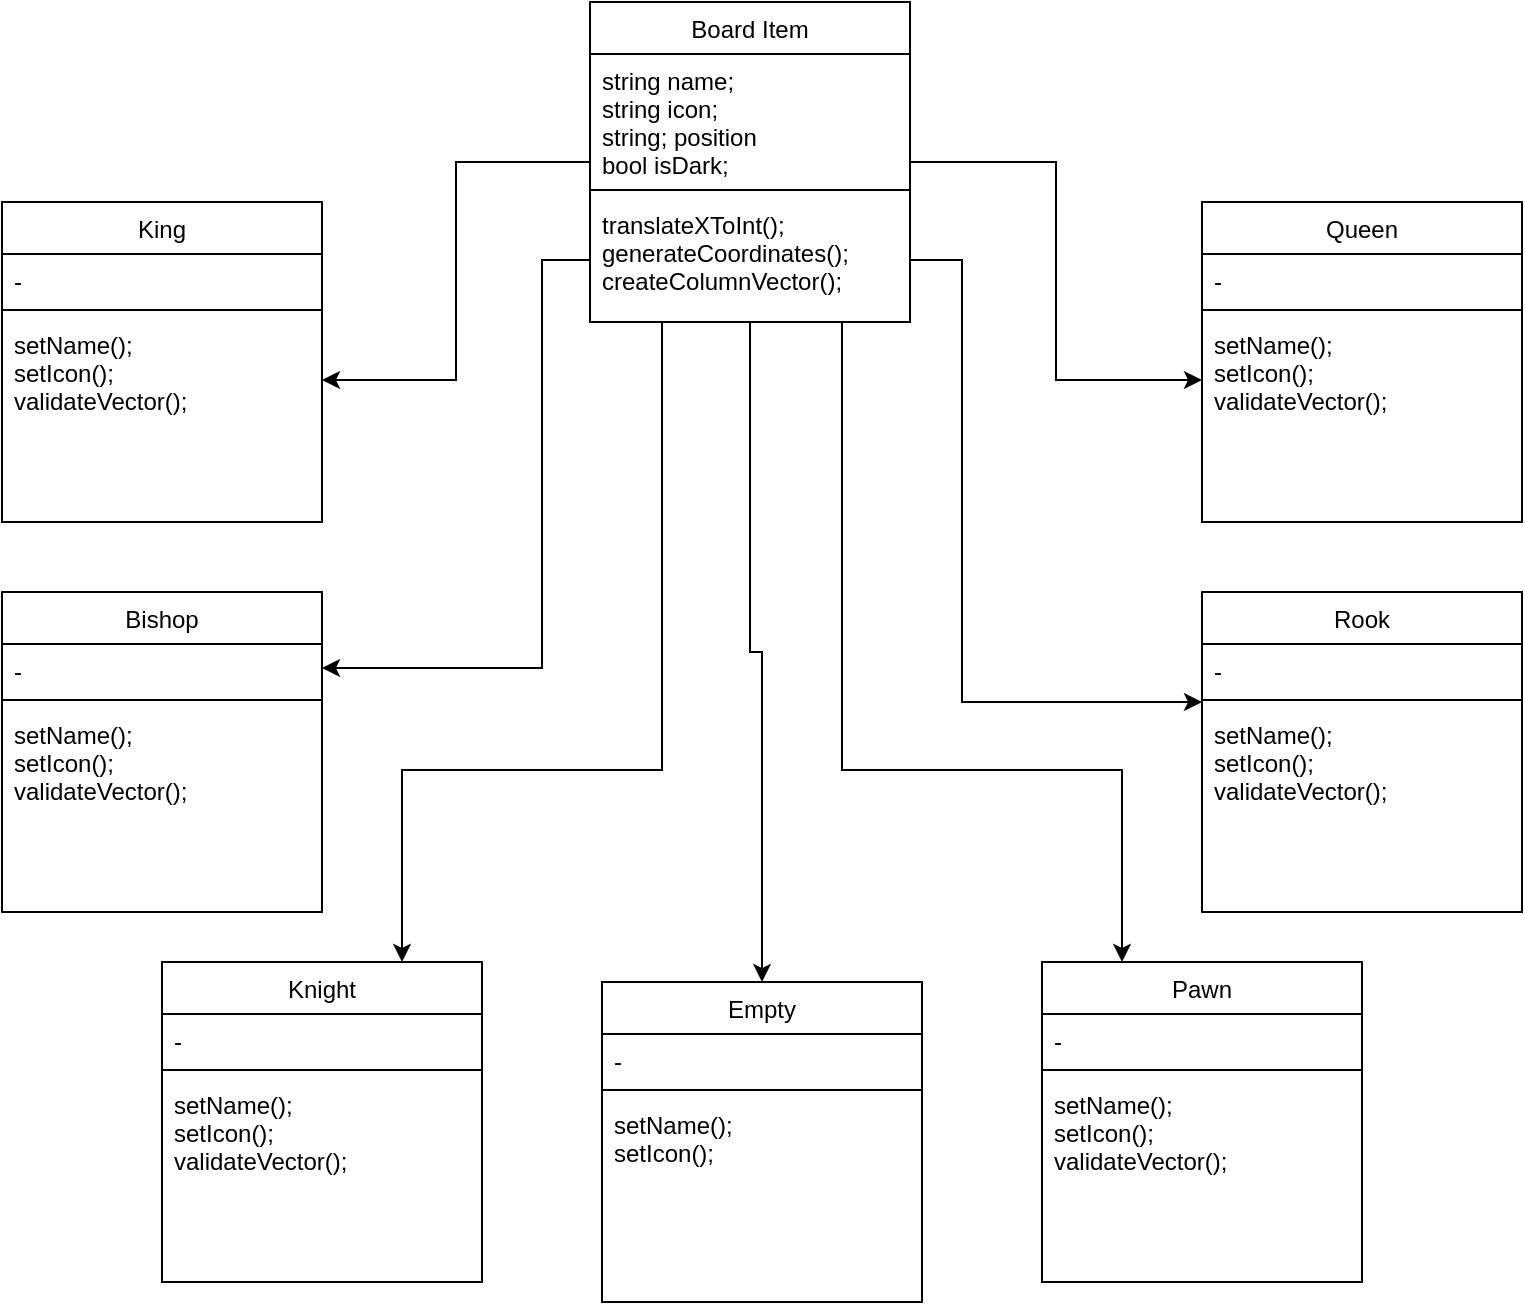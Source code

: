 <mxfile version="15.4.0" type="device"><diagram id="C5RBs43oDa-KdzZeNtuy" name="Page-1"><mxGraphModel dx="1697" dy="977" grid="1" gridSize="10" guides="1" tooltips="1" connect="1" arrows="1" fold="1" page="1" pageScale="1" pageWidth="827" pageHeight="1169" math="0" shadow="0"><root><mxCell id="WIyWlLk6GJQsqaUBKTNV-0"/><mxCell id="WIyWlLk6GJQsqaUBKTNV-1" parent="WIyWlLk6GJQsqaUBKTNV-0"/><mxCell id="kBvWd9ZfdLqAgwT0cpCL-45" style="edgeStyle=orthogonalEdgeStyle;rounded=0;orthogonalLoop=1;jettySize=auto;html=1;entryX=1;entryY=0.5;entryDx=0;entryDy=0;" edge="1" parent="WIyWlLk6GJQsqaUBKTNV-1" source="zkfFHV4jXpPFQw0GAbJ--6" target="kBvWd9ZfdLqAgwT0cpCL-3"><mxGeometry relative="1" as="geometry"/></mxCell><mxCell id="kBvWd9ZfdLqAgwT0cpCL-46" style="edgeStyle=orthogonalEdgeStyle;rounded=0;orthogonalLoop=1;jettySize=auto;html=1;entryX=0;entryY=0.5;entryDx=0;entryDy=0;" edge="1" parent="WIyWlLk6GJQsqaUBKTNV-1" source="zkfFHV4jXpPFQw0GAbJ--6" target="kBvWd9ZfdLqAgwT0cpCL-27"><mxGeometry relative="1" as="geometry"/></mxCell><mxCell id="kBvWd9ZfdLqAgwT0cpCL-47" style="edgeStyle=orthogonalEdgeStyle;rounded=0;orthogonalLoop=1;jettySize=auto;html=1;" edge="1" parent="WIyWlLk6GJQsqaUBKTNV-1" source="zkfFHV4jXpPFQw0GAbJ--6" target="kBvWd9ZfdLqAgwT0cpCL-28"><mxGeometry relative="1" as="geometry"><Array as="points"><mxPoint x="370" y="674"/><mxPoint x="240" y="674"/></Array></mxGeometry></mxCell><mxCell id="kBvWd9ZfdLqAgwT0cpCL-48" style="edgeStyle=orthogonalEdgeStyle;rounded=0;orthogonalLoop=1;jettySize=auto;html=1;entryX=0.25;entryY=0;entryDx=0;entryDy=0;" edge="1" parent="WIyWlLk6GJQsqaUBKTNV-1" source="zkfFHV4jXpPFQw0GAbJ--6" target="kBvWd9ZfdLqAgwT0cpCL-32"><mxGeometry relative="1" as="geometry"><Array as="points"><mxPoint x="460" y="674"/><mxPoint x="600" y="674"/></Array></mxGeometry></mxCell><mxCell id="kBvWd9ZfdLqAgwT0cpCL-51" style="edgeStyle=orthogonalEdgeStyle;rounded=0;orthogonalLoop=1;jettySize=auto;html=1;" edge="1" parent="WIyWlLk6GJQsqaUBKTNV-1" source="zkfFHV4jXpPFQw0GAbJ--6" target="kBvWd9ZfdLqAgwT0cpCL-36"><mxGeometry relative="1" as="geometry"/></mxCell><mxCell id="zkfFHV4jXpPFQw0GAbJ--6" value="Board Item" style="swimlane;fontStyle=0;align=center;verticalAlign=top;childLayout=stackLayout;horizontal=1;startSize=26;horizontalStack=0;resizeParent=1;resizeLast=0;collapsible=1;marginBottom=0;rounded=0;shadow=0;strokeWidth=1;" parent="WIyWlLk6GJQsqaUBKTNV-1" vertex="1"><mxGeometry x="334" y="290" width="160" height="160" as="geometry"><mxRectangle x="130" y="380" width="160" height="26" as="alternateBounds"/></mxGeometry></mxCell><mxCell id="zkfFHV4jXpPFQw0GAbJ--7" value="string name;&#10;string icon;&#10;string; position&#10;bool isDark;" style="text;align=left;verticalAlign=top;spacingLeft=4;spacingRight=4;overflow=hidden;rotatable=0;points=[[0,0.5],[1,0.5]];portConstraint=eastwest;" parent="zkfFHV4jXpPFQw0GAbJ--6" vertex="1"><mxGeometry y="26" width="160" height="64" as="geometry"/></mxCell><mxCell id="zkfFHV4jXpPFQw0GAbJ--9" value="" style="line;html=1;strokeWidth=1;align=left;verticalAlign=middle;spacingTop=-1;spacingLeft=3;spacingRight=3;rotatable=0;labelPosition=right;points=[];portConstraint=eastwest;" parent="zkfFHV4jXpPFQw0GAbJ--6" vertex="1"><mxGeometry y="90" width="160" height="8" as="geometry"/></mxCell><mxCell id="zkfFHV4jXpPFQw0GAbJ--10" value="translateXToInt();&#10;generateCoordinates();&#10;createColumnVector();" style="text;align=left;verticalAlign=top;spacingLeft=4;spacingRight=4;overflow=hidden;rotatable=0;points=[[0,0.5],[1,0.5]];portConstraint=eastwest;fontStyle=0" parent="zkfFHV4jXpPFQw0GAbJ--6" vertex="1"><mxGeometry y="98" width="160" height="62" as="geometry"/></mxCell><mxCell id="kBvWd9ZfdLqAgwT0cpCL-0" value="King" style="swimlane;fontStyle=0;align=center;verticalAlign=top;childLayout=stackLayout;horizontal=1;startSize=26;horizontalStack=0;resizeParent=1;resizeLast=0;collapsible=1;marginBottom=0;rounded=0;shadow=0;strokeWidth=1;" vertex="1" parent="WIyWlLk6GJQsqaUBKTNV-1"><mxGeometry x="40" y="390" width="160" height="160" as="geometry"><mxRectangle x="130" y="380" width="160" height="26" as="alternateBounds"/></mxGeometry></mxCell><mxCell id="kBvWd9ZfdLqAgwT0cpCL-1" value="-" style="text;align=left;verticalAlign=top;spacingLeft=4;spacingRight=4;overflow=hidden;rotatable=0;points=[[0,0.5],[1,0.5]];portConstraint=eastwest;" vertex="1" parent="kBvWd9ZfdLqAgwT0cpCL-0"><mxGeometry y="26" width="160" height="24" as="geometry"/></mxCell><mxCell id="kBvWd9ZfdLqAgwT0cpCL-2" value="" style="line;html=1;strokeWidth=1;align=left;verticalAlign=middle;spacingTop=-1;spacingLeft=3;spacingRight=3;rotatable=0;labelPosition=right;points=[];portConstraint=eastwest;" vertex="1" parent="kBvWd9ZfdLqAgwT0cpCL-0"><mxGeometry y="50" width="160" height="8" as="geometry"/></mxCell><mxCell id="kBvWd9ZfdLqAgwT0cpCL-3" value="setName();&#10;setIcon();&#10;validateVector();" style="text;align=left;verticalAlign=top;spacingLeft=4;spacingRight=4;overflow=hidden;rotatable=0;points=[[0,0.5],[1,0.5]];portConstraint=eastwest;fontStyle=0" vertex="1" parent="kBvWd9ZfdLqAgwT0cpCL-0"><mxGeometry y="58" width="160" height="62" as="geometry"/></mxCell><mxCell id="kBvWd9ZfdLqAgwT0cpCL-16" value="Bishop" style="swimlane;fontStyle=0;align=center;verticalAlign=top;childLayout=stackLayout;horizontal=1;startSize=26;horizontalStack=0;resizeParent=1;resizeLast=0;collapsible=1;marginBottom=0;rounded=0;shadow=0;strokeWidth=1;" vertex="1" parent="WIyWlLk6GJQsqaUBKTNV-1"><mxGeometry x="40" y="585" width="160" height="160" as="geometry"><mxRectangle x="130" y="380" width="160" height="26" as="alternateBounds"/></mxGeometry></mxCell><mxCell id="kBvWd9ZfdLqAgwT0cpCL-17" value="-" style="text;align=left;verticalAlign=top;spacingLeft=4;spacingRight=4;overflow=hidden;rotatable=0;points=[[0,0.5],[1,0.5]];portConstraint=eastwest;" vertex="1" parent="kBvWd9ZfdLqAgwT0cpCL-16"><mxGeometry y="26" width="160" height="24" as="geometry"/></mxCell><mxCell id="kBvWd9ZfdLqAgwT0cpCL-18" value="" style="line;html=1;strokeWidth=1;align=left;verticalAlign=middle;spacingTop=-1;spacingLeft=3;spacingRight=3;rotatable=0;labelPosition=right;points=[];portConstraint=eastwest;" vertex="1" parent="kBvWd9ZfdLqAgwT0cpCL-16"><mxGeometry y="50" width="160" height="8" as="geometry"/></mxCell><mxCell id="kBvWd9ZfdLqAgwT0cpCL-19" value="setName();&#10;setIcon();&#10;validateVector();" style="text;align=left;verticalAlign=top;spacingLeft=4;spacingRight=4;overflow=hidden;rotatable=0;points=[[0,0.5],[1,0.5]];portConstraint=eastwest;fontStyle=0" vertex="1" parent="kBvWd9ZfdLqAgwT0cpCL-16"><mxGeometry y="58" width="160" height="62" as="geometry"/></mxCell><mxCell id="kBvWd9ZfdLqAgwT0cpCL-20" value="Rook" style="swimlane;fontStyle=0;align=center;verticalAlign=top;childLayout=stackLayout;horizontal=1;startSize=26;horizontalStack=0;resizeParent=1;resizeLast=0;collapsible=1;marginBottom=0;rounded=0;shadow=0;strokeWidth=1;" vertex="1" parent="WIyWlLk6GJQsqaUBKTNV-1"><mxGeometry x="640" y="585" width="160" height="160" as="geometry"><mxRectangle x="130" y="380" width="160" height="26" as="alternateBounds"/></mxGeometry></mxCell><mxCell id="kBvWd9ZfdLqAgwT0cpCL-21" value="-" style="text;align=left;verticalAlign=top;spacingLeft=4;spacingRight=4;overflow=hidden;rotatable=0;points=[[0,0.5],[1,0.5]];portConstraint=eastwest;" vertex="1" parent="kBvWd9ZfdLqAgwT0cpCL-20"><mxGeometry y="26" width="160" height="24" as="geometry"/></mxCell><mxCell id="kBvWd9ZfdLqAgwT0cpCL-22" value="" style="line;html=1;strokeWidth=1;align=left;verticalAlign=middle;spacingTop=-1;spacingLeft=3;spacingRight=3;rotatable=0;labelPosition=right;points=[];portConstraint=eastwest;" vertex="1" parent="kBvWd9ZfdLqAgwT0cpCL-20"><mxGeometry y="50" width="160" height="8" as="geometry"/></mxCell><mxCell id="kBvWd9ZfdLqAgwT0cpCL-23" value="setName();&#10;setIcon();&#10;validateVector();" style="text;align=left;verticalAlign=top;spacingLeft=4;spacingRight=4;overflow=hidden;rotatable=0;points=[[0,0.5],[1,0.5]];portConstraint=eastwest;fontStyle=0" vertex="1" parent="kBvWd9ZfdLqAgwT0cpCL-20"><mxGeometry y="58" width="160" height="62" as="geometry"/></mxCell><mxCell id="kBvWd9ZfdLqAgwT0cpCL-24" value="Queen" style="swimlane;fontStyle=0;align=center;verticalAlign=top;childLayout=stackLayout;horizontal=1;startSize=26;horizontalStack=0;resizeParent=1;resizeLast=0;collapsible=1;marginBottom=0;rounded=0;shadow=0;strokeWidth=1;" vertex="1" parent="WIyWlLk6GJQsqaUBKTNV-1"><mxGeometry x="640" y="390" width="160" height="160" as="geometry"><mxRectangle x="130" y="380" width="160" height="26" as="alternateBounds"/></mxGeometry></mxCell><mxCell id="kBvWd9ZfdLqAgwT0cpCL-25" value="-" style="text;align=left;verticalAlign=top;spacingLeft=4;spacingRight=4;overflow=hidden;rotatable=0;points=[[0,0.5],[1,0.5]];portConstraint=eastwest;" vertex="1" parent="kBvWd9ZfdLqAgwT0cpCL-24"><mxGeometry y="26" width="160" height="24" as="geometry"/></mxCell><mxCell id="kBvWd9ZfdLqAgwT0cpCL-26" value="" style="line;html=1;strokeWidth=1;align=left;verticalAlign=middle;spacingTop=-1;spacingLeft=3;spacingRight=3;rotatable=0;labelPosition=right;points=[];portConstraint=eastwest;" vertex="1" parent="kBvWd9ZfdLqAgwT0cpCL-24"><mxGeometry y="50" width="160" height="8" as="geometry"/></mxCell><mxCell id="kBvWd9ZfdLqAgwT0cpCL-27" value="setName();&#10;setIcon();&#10;validateVector();" style="text;align=left;verticalAlign=top;spacingLeft=4;spacingRight=4;overflow=hidden;rotatable=0;points=[[0,0.5],[1,0.5]];portConstraint=eastwest;fontStyle=0" vertex="1" parent="kBvWd9ZfdLqAgwT0cpCL-24"><mxGeometry y="58" width="160" height="62" as="geometry"/></mxCell><mxCell id="kBvWd9ZfdLqAgwT0cpCL-28" value="Knight" style="swimlane;fontStyle=0;align=center;verticalAlign=top;childLayout=stackLayout;horizontal=1;startSize=26;horizontalStack=0;resizeParent=1;resizeLast=0;collapsible=1;marginBottom=0;rounded=0;shadow=0;strokeWidth=1;" vertex="1" parent="WIyWlLk6GJQsqaUBKTNV-1"><mxGeometry x="120" y="770" width="160" height="160" as="geometry"><mxRectangle x="130" y="380" width="160" height="26" as="alternateBounds"/></mxGeometry></mxCell><mxCell id="kBvWd9ZfdLqAgwT0cpCL-29" value="-" style="text;align=left;verticalAlign=top;spacingLeft=4;spacingRight=4;overflow=hidden;rotatable=0;points=[[0,0.5],[1,0.5]];portConstraint=eastwest;" vertex="1" parent="kBvWd9ZfdLqAgwT0cpCL-28"><mxGeometry y="26" width="160" height="24" as="geometry"/></mxCell><mxCell id="kBvWd9ZfdLqAgwT0cpCL-30" value="" style="line;html=1;strokeWidth=1;align=left;verticalAlign=middle;spacingTop=-1;spacingLeft=3;spacingRight=3;rotatable=0;labelPosition=right;points=[];portConstraint=eastwest;" vertex="1" parent="kBvWd9ZfdLqAgwT0cpCL-28"><mxGeometry y="50" width="160" height="8" as="geometry"/></mxCell><mxCell id="kBvWd9ZfdLqAgwT0cpCL-31" value="setName();&#10;setIcon();&#10;validateVector();" style="text;align=left;verticalAlign=top;spacingLeft=4;spacingRight=4;overflow=hidden;rotatable=0;points=[[0,0.5],[1,0.5]];portConstraint=eastwest;fontStyle=0" vertex="1" parent="kBvWd9ZfdLqAgwT0cpCL-28"><mxGeometry y="58" width="160" height="62" as="geometry"/></mxCell><mxCell id="kBvWd9ZfdLqAgwT0cpCL-32" value="Pawn" style="swimlane;fontStyle=0;align=center;verticalAlign=top;childLayout=stackLayout;horizontal=1;startSize=26;horizontalStack=0;resizeParent=1;resizeLast=0;collapsible=1;marginBottom=0;rounded=0;shadow=0;strokeWidth=1;" vertex="1" parent="WIyWlLk6GJQsqaUBKTNV-1"><mxGeometry x="560" y="770" width="160" height="160" as="geometry"><mxRectangle x="130" y="380" width="160" height="26" as="alternateBounds"/></mxGeometry></mxCell><mxCell id="kBvWd9ZfdLqAgwT0cpCL-33" value="-" style="text;align=left;verticalAlign=top;spacingLeft=4;spacingRight=4;overflow=hidden;rotatable=0;points=[[0,0.5],[1,0.5]];portConstraint=eastwest;" vertex="1" parent="kBvWd9ZfdLqAgwT0cpCL-32"><mxGeometry y="26" width="160" height="24" as="geometry"/></mxCell><mxCell id="kBvWd9ZfdLqAgwT0cpCL-34" value="" style="line;html=1;strokeWidth=1;align=left;verticalAlign=middle;spacingTop=-1;spacingLeft=3;spacingRight=3;rotatable=0;labelPosition=right;points=[];portConstraint=eastwest;" vertex="1" parent="kBvWd9ZfdLqAgwT0cpCL-32"><mxGeometry y="50" width="160" height="8" as="geometry"/></mxCell><mxCell id="kBvWd9ZfdLqAgwT0cpCL-35" value="setName();&#10;setIcon();&#10;validateVector();" style="text;align=left;verticalAlign=top;spacingLeft=4;spacingRight=4;overflow=hidden;rotatable=0;points=[[0,0.5],[1,0.5]];portConstraint=eastwest;fontStyle=0" vertex="1" parent="kBvWd9ZfdLqAgwT0cpCL-32"><mxGeometry y="58" width="160" height="62" as="geometry"/></mxCell><mxCell id="kBvWd9ZfdLqAgwT0cpCL-36" value="Empty" style="swimlane;fontStyle=0;align=center;verticalAlign=top;childLayout=stackLayout;horizontal=1;startSize=26;horizontalStack=0;resizeParent=1;resizeLast=0;collapsible=1;marginBottom=0;rounded=0;shadow=0;strokeWidth=1;" vertex="1" parent="WIyWlLk6GJQsqaUBKTNV-1"><mxGeometry x="340" y="780" width="160" height="160" as="geometry"><mxRectangle x="130" y="380" width="160" height="26" as="alternateBounds"/></mxGeometry></mxCell><mxCell id="kBvWd9ZfdLqAgwT0cpCL-37" value="-" style="text;align=left;verticalAlign=top;spacingLeft=4;spacingRight=4;overflow=hidden;rotatable=0;points=[[0,0.5],[1,0.5]];portConstraint=eastwest;" vertex="1" parent="kBvWd9ZfdLqAgwT0cpCL-36"><mxGeometry y="26" width="160" height="24" as="geometry"/></mxCell><mxCell id="kBvWd9ZfdLqAgwT0cpCL-38" value="" style="line;html=1;strokeWidth=1;align=left;verticalAlign=middle;spacingTop=-1;spacingLeft=3;spacingRight=3;rotatable=0;labelPosition=right;points=[];portConstraint=eastwest;" vertex="1" parent="kBvWd9ZfdLqAgwT0cpCL-36"><mxGeometry y="50" width="160" height="8" as="geometry"/></mxCell><mxCell id="kBvWd9ZfdLqAgwT0cpCL-39" value="setName();&#10;setIcon();&#10;" style="text;align=left;verticalAlign=top;spacingLeft=4;spacingRight=4;overflow=hidden;rotatable=0;points=[[0,0.5],[1,0.5]];portConstraint=eastwest;fontStyle=0" vertex="1" parent="kBvWd9ZfdLqAgwT0cpCL-36"><mxGeometry y="58" width="160" height="62" as="geometry"/></mxCell><mxCell id="kBvWd9ZfdLqAgwT0cpCL-49" style="edgeStyle=orthogonalEdgeStyle;rounded=0;orthogonalLoop=1;jettySize=auto;html=1;entryX=1;entryY=0.5;entryDx=0;entryDy=0;" edge="1" parent="WIyWlLk6GJQsqaUBKTNV-1" source="zkfFHV4jXpPFQw0GAbJ--10" target="kBvWd9ZfdLqAgwT0cpCL-17"><mxGeometry relative="1" as="geometry"><Array as="points"><mxPoint x="310" y="419"/><mxPoint x="310" y="623"/></Array></mxGeometry></mxCell><mxCell id="kBvWd9ZfdLqAgwT0cpCL-50" style="edgeStyle=orthogonalEdgeStyle;rounded=0;orthogonalLoop=1;jettySize=auto;html=1;exitX=1;exitY=0.5;exitDx=0;exitDy=0;entryX=0;entryY=-0.048;entryDx=0;entryDy=0;entryPerimeter=0;" edge="1" parent="WIyWlLk6GJQsqaUBKTNV-1" source="zkfFHV4jXpPFQw0GAbJ--10" target="kBvWd9ZfdLqAgwT0cpCL-23"><mxGeometry relative="1" as="geometry"><Array as="points"><mxPoint x="520" y="419"/><mxPoint x="520" y="640"/></Array></mxGeometry></mxCell></root></mxGraphModel></diagram></mxfile>